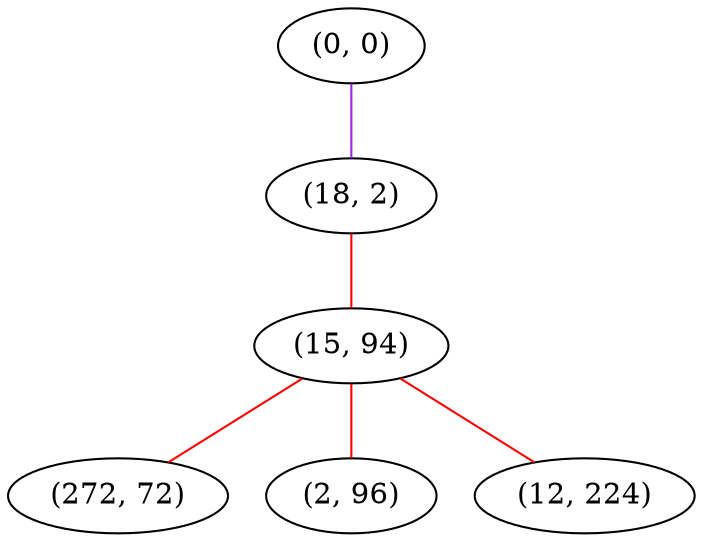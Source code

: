 graph "" {
"(0, 0)";
"(18, 2)";
"(15, 94)";
"(272, 72)";
"(2, 96)";
"(12, 224)";
"(0, 0)" -- "(18, 2)"  [color=purple, key=0, weight=4];
"(18, 2)" -- "(15, 94)"  [color=red, key=0, weight=1];
"(15, 94)" -- "(2, 96)"  [color=red, key=0, weight=1];
"(15, 94)" -- "(272, 72)"  [color=red, key=0, weight=1];
"(15, 94)" -- "(12, 224)"  [color=red, key=0, weight=1];
}
